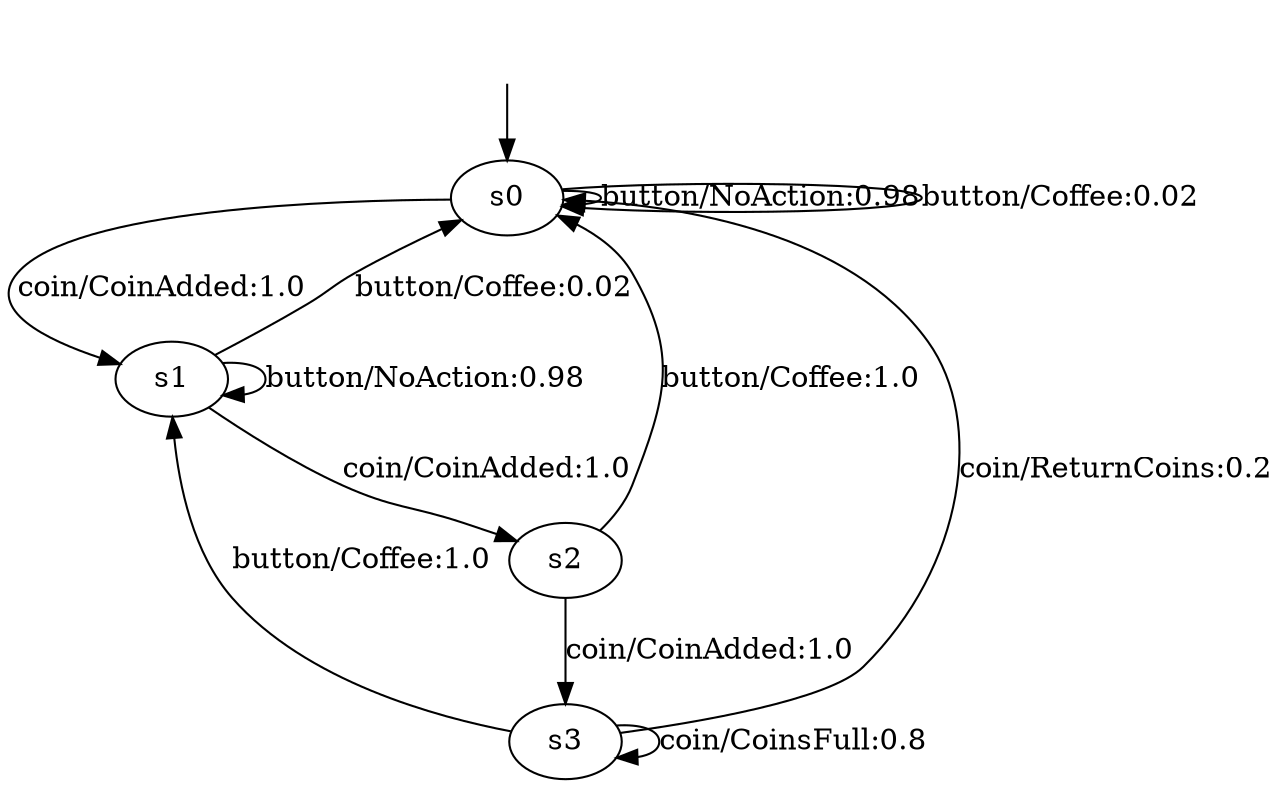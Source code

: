 digraph "LearnedModels/coffeeMachineStochastic" {
s0 [label=s0];
s1 [label=s1];
s2 [label=s2];
s3 [label=s3];
s0 -> s1  [label="coin/CoinAdded:1.0"];
s0 -> s0  [label="button/NoAction:0.98"];
s0 -> s0  [label="button/Coffee:0.02"];
s1 -> s2  [label="coin/CoinAdded:1.0"];
s1 -> s1  [label="button/NoAction:0.98"];
s1 -> s0  [label="button/Coffee:0.02"];
s2 -> s3  [label="coin/CoinAdded:1.0"];
s2 -> s0  [label="button/Coffee:1.0"];
s3 -> s3  [label="coin/CoinsFull:0.8"];
s3 -> s0  [label="coin/ReturnCoins:0.2"];
s3 -> s1  [label="button/Coffee:1.0"];
__start0 [label="", shape=none];
__start0 -> s0  [label=""];
}
